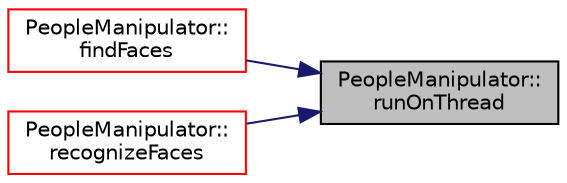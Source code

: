 digraph "PeopleManipulator::runOnThread"
{
 // LATEX_PDF_SIZE
  edge [fontname="Helvetica",fontsize="10",labelfontname="Helvetica",labelfontsize="10"];
  node [fontname="Helvetica",fontsize="10",shape=record];
  rankdir="RL";
  Node1 [label="PeopleManipulator::\lrunOnThread",height=0.2,width=0.4,color="black", fillcolor="grey75", style="filled", fontcolor="black",tooltip=" "];
  Node1 -> Node2 [dir="back",color="midnightblue",fontsize="10",style="solid",fontname="Helvetica"];
  Node2 [label="PeopleManipulator::\lfindFaces",height=0.2,width=0.4,color="red", fillcolor="white", style="filled",URL="$class_people_manipulator.html#a8cad2fad5cdecdc6deb380f8e21bb4ff",tooltip=" "];
  Node1 -> Node4 [dir="back",color="midnightblue",fontsize="10",style="solid",fontname="Helvetica"];
  Node4 [label="PeopleManipulator::\lrecognizeFaces",height=0.2,width=0.4,color="red", fillcolor="white", style="filled",URL="$class_people_manipulator.html#a5442cfcb86fceadf2e2e7cb5b6f92731",tooltip=" "];
}
